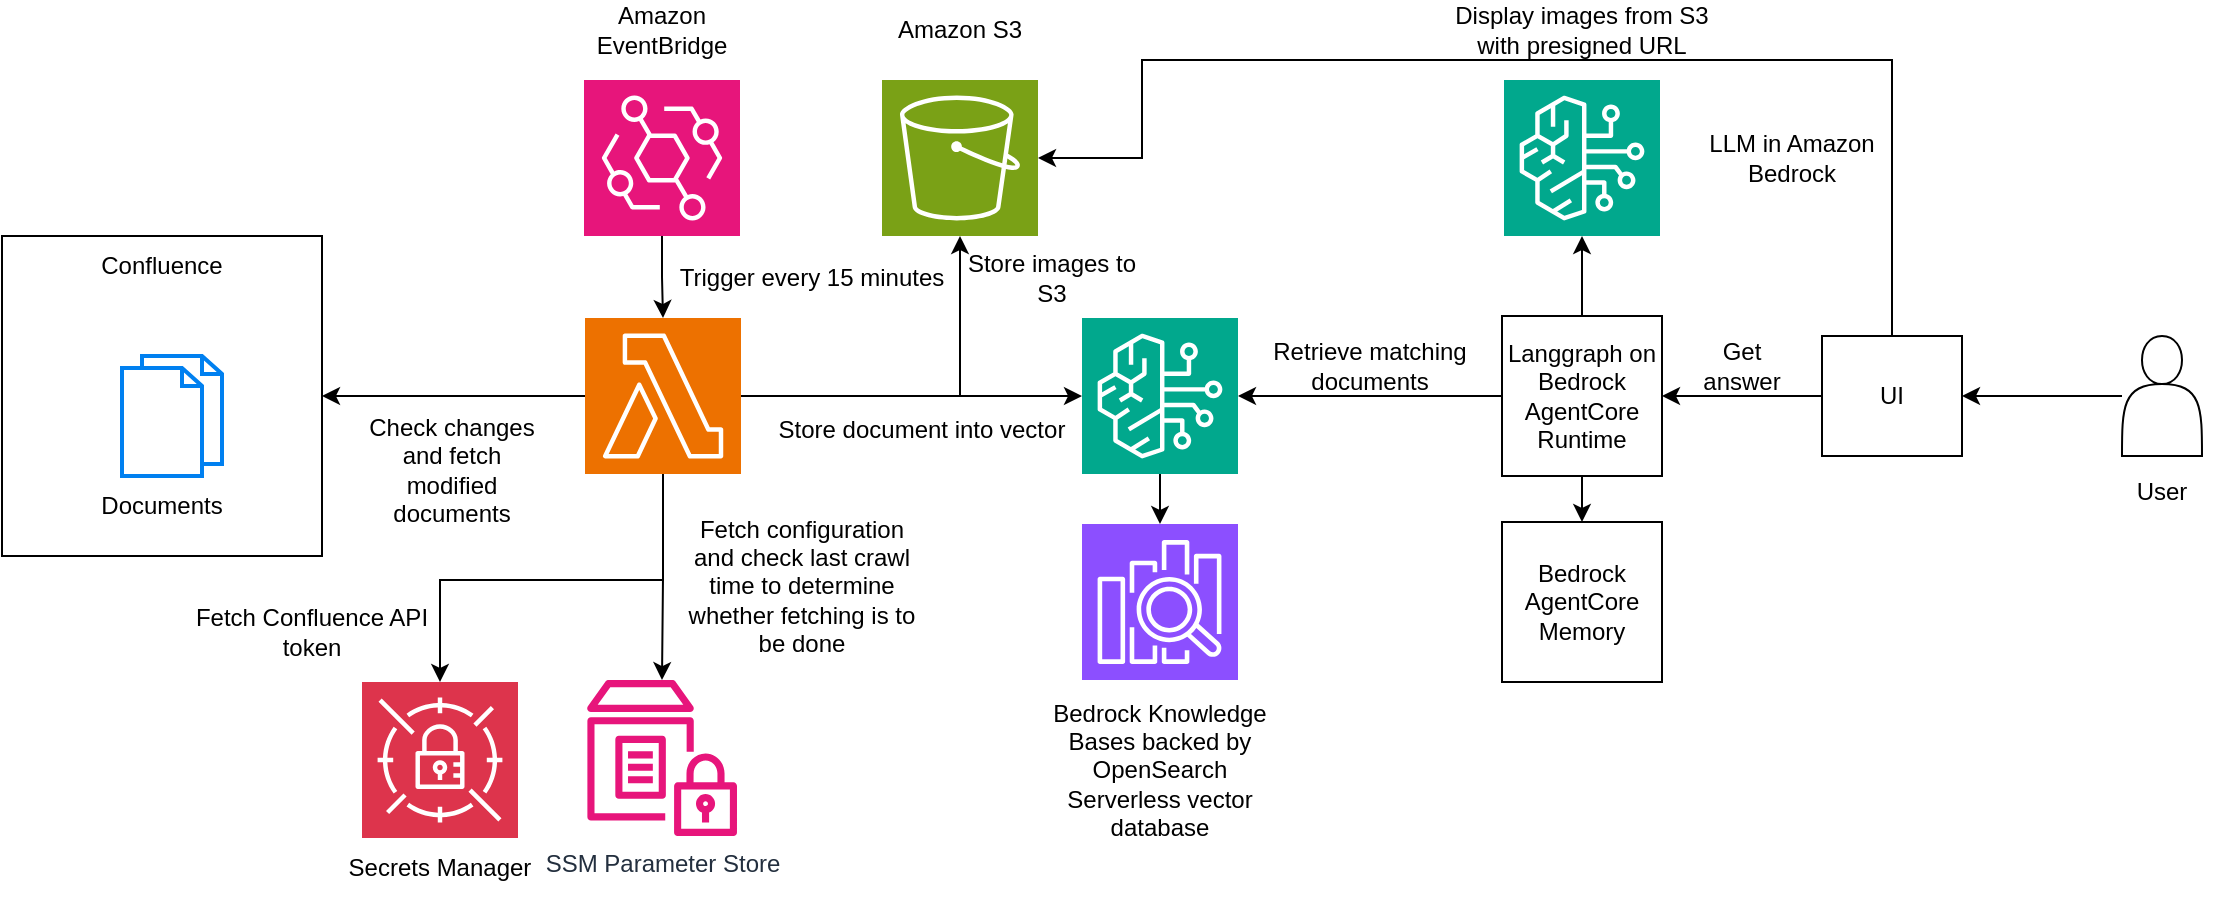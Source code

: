 <mxfile version="28.2.7">
  <diagram name="Page-1" id="lViirs-N-N4cMRjyAynd">
    <mxGraphModel dx="1018" dy="691" grid="1" gridSize="10" guides="1" tooltips="1" connect="1" arrows="1" fold="1" page="1" pageScale="1" pageWidth="850" pageHeight="1100" math="0" shadow="0">
      <root>
        <mxCell id="0" />
        <mxCell id="1" parent="0" />
        <mxCell id="7NhKazvvRvAiaTGZIOiZ-1" value="" style="rounded=0;whiteSpace=wrap;html=1;" vertex="1" parent="1">
          <mxGeometry x="50" y="178" width="160" height="160" as="geometry" />
        </mxCell>
        <mxCell id="7NhKazvvRvAiaTGZIOiZ-2" value="" style="html=1;verticalLabelPosition=bottom;align=center;labelBackgroundColor=#ffffff;verticalAlign=top;strokeWidth=2;strokeColor=#0080F0;shadow=0;dashed=0;shape=mxgraph.ios7.icons.documents;" vertex="1" parent="1">
          <mxGeometry x="110" y="238" width="50" height="60" as="geometry" />
        </mxCell>
        <mxCell id="7NhKazvvRvAiaTGZIOiZ-3" value="Confluence" style="text;html=1;strokeColor=none;fillColor=none;align=center;verticalAlign=middle;whiteSpace=wrap;rounded=0;" vertex="1" parent="1">
          <mxGeometry x="100" y="178" width="60" height="30" as="geometry" />
        </mxCell>
        <mxCell id="7NhKazvvRvAiaTGZIOiZ-4" value="Documents" style="text;html=1;strokeColor=none;fillColor=none;align=center;verticalAlign=middle;whiteSpace=wrap;rounded=0;" vertex="1" parent="1">
          <mxGeometry x="100" y="298" width="60" height="30" as="geometry" />
        </mxCell>
        <mxCell id="7NhKazvvRvAiaTGZIOiZ-5" style="edgeStyle=orthogonalEdgeStyle;rounded=0;orthogonalLoop=1;jettySize=auto;html=1;" edge="1" parent="1" source="7NhKazvvRvAiaTGZIOiZ-7" target="7NhKazvvRvAiaTGZIOiZ-11">
          <mxGeometry relative="1" as="geometry" />
        </mxCell>
        <mxCell id="7NhKazvvRvAiaTGZIOiZ-6" style="edgeStyle=orthogonalEdgeStyle;rounded=0;orthogonalLoop=1;jettySize=auto;html=1;" edge="1" parent="1" source="7NhKazvvRvAiaTGZIOiZ-7" target="7NhKazvvRvAiaTGZIOiZ-1">
          <mxGeometry relative="1" as="geometry" />
        </mxCell>
        <mxCell id="7NhKazvvRvAiaTGZIOiZ-15" style="edgeStyle=orthogonalEdgeStyle;rounded=0;orthogonalLoop=1;jettySize=auto;html=1;" edge="1" parent="1" source="7NhKazvvRvAiaTGZIOiZ-7" target="7NhKazvvRvAiaTGZIOiZ-14">
          <mxGeometry relative="1" as="geometry" />
        </mxCell>
        <mxCell id="7NhKazvvRvAiaTGZIOiZ-21" style="edgeStyle=orthogonalEdgeStyle;rounded=0;orthogonalLoop=1;jettySize=auto;html=1;" edge="1" parent="1" source="7NhKazvvRvAiaTGZIOiZ-7" target="7NhKazvvRvAiaTGZIOiZ-20">
          <mxGeometry relative="1" as="geometry" />
        </mxCell>
        <mxCell id="7NhKazvvRvAiaTGZIOiZ-44" style="edgeStyle=orthogonalEdgeStyle;rounded=0;orthogonalLoop=1;jettySize=auto;html=1;" edge="1" parent="1" source="7NhKazvvRvAiaTGZIOiZ-7" target="7NhKazvvRvAiaTGZIOiZ-43">
          <mxGeometry relative="1" as="geometry">
            <Array as="points">
              <mxPoint x="381" y="350" />
              <mxPoint x="269" y="350" />
            </Array>
          </mxGeometry>
        </mxCell>
        <mxCell id="7NhKazvvRvAiaTGZIOiZ-7" value="" style="sketch=0;points=[[0,0,0],[0.25,0,0],[0.5,0,0],[0.75,0,0],[1,0,0],[0,1,0],[0.25,1,0],[0.5,1,0],[0.75,1,0],[1,1,0],[0,0.25,0],[0,0.5,0],[0,0.75,0],[1,0.25,0],[1,0.5,0],[1,0.75,0]];outlineConnect=0;fontColor=#232F3E;fillColor=#ED7100;strokeColor=#ffffff;dashed=0;verticalLabelPosition=bottom;verticalAlign=top;align=center;html=1;fontSize=12;fontStyle=0;aspect=fixed;shape=mxgraph.aws4.resourceIcon;resIcon=mxgraph.aws4.lambda;" vertex="1" parent="1">
          <mxGeometry x="341.5" y="219" width="78" height="78" as="geometry" />
        </mxCell>
        <mxCell id="7NhKazvvRvAiaTGZIOiZ-8" style="edgeStyle=orthogonalEdgeStyle;rounded=0;orthogonalLoop=1;jettySize=auto;html=1;entryX=0.5;entryY=0;entryDx=0;entryDy=0;entryPerimeter=0;" edge="1" parent="1" source="7NhKazvvRvAiaTGZIOiZ-9" target="7NhKazvvRvAiaTGZIOiZ-7">
          <mxGeometry relative="1" as="geometry" />
        </mxCell>
        <mxCell id="7NhKazvvRvAiaTGZIOiZ-9" value="" style="sketch=0;points=[[0,0,0],[0.25,0,0],[0.5,0,0],[0.75,0,0],[1,0,0],[0,1,0],[0.25,1,0],[0.5,1,0],[0.75,1,0],[1,1,0],[0,0.25,0],[0,0.5,0],[0,0.75,0],[1,0.25,0],[1,0.5,0],[1,0.75,0]];outlineConnect=0;fontColor=#232F3E;fillColor=#E7157B;strokeColor=#ffffff;dashed=0;verticalLabelPosition=bottom;verticalAlign=top;align=center;html=1;fontSize=12;fontStyle=0;aspect=fixed;shape=mxgraph.aws4.resourceIcon;resIcon=mxgraph.aws4.eventbridge;" vertex="1" parent="1">
          <mxGeometry x="341" y="100" width="78" height="78" as="geometry" />
        </mxCell>
        <mxCell id="7NhKazvvRvAiaTGZIOiZ-10" value="Trigger every 15 minutes" style="text;html=1;strokeColor=none;fillColor=none;align=center;verticalAlign=middle;whiteSpace=wrap;rounded=0;" vertex="1" parent="1">
          <mxGeometry x="370" y="184" width="170" height="30" as="geometry" />
        </mxCell>
        <mxCell id="7NhKazvvRvAiaTGZIOiZ-11" value="SSM Parameter Store" style="sketch=0;outlineConnect=0;fontColor=#232F3E;gradientColor=none;fillColor=#E7157B;strokeColor=none;dashed=0;verticalLabelPosition=bottom;verticalAlign=top;align=center;html=1;fontSize=12;fontStyle=0;aspect=fixed;pointerEvents=1;shape=mxgraph.aws4.parameter_store;" vertex="1" parent="1">
          <mxGeometry x="342.5" y="400" width="75" height="78" as="geometry" />
        </mxCell>
        <mxCell id="7NhKazvvRvAiaTGZIOiZ-12" value="Fetch configuration and check last crawl time to determine whether fetching is to be done" style="text;html=1;strokeColor=none;fillColor=none;align=center;verticalAlign=middle;whiteSpace=wrap;rounded=0;" vertex="1" parent="1">
          <mxGeometry x="390" y="338" width="120" height="30" as="geometry" />
        </mxCell>
        <mxCell id="7NhKazvvRvAiaTGZIOiZ-13" value="Check changes and fetch modified documents" style="text;html=1;strokeColor=none;fillColor=none;align=center;verticalAlign=middle;whiteSpace=wrap;rounded=0;" vertex="1" parent="1">
          <mxGeometry x="230" y="280" width="90" height="30" as="geometry" />
        </mxCell>
        <mxCell id="7NhKazvvRvAiaTGZIOiZ-14" value="" style="sketch=0;points=[[0,0,0],[0.25,0,0],[0.5,0,0],[0.75,0,0],[1,0,0],[0,1,0],[0.25,1,0],[0.5,1,0],[0.75,1,0],[1,1,0],[0,0.25,0],[0,0.5,0],[0,0.75,0],[1,0.25,0],[1,0.5,0],[1,0.75,0]];outlineConnect=0;fontColor=#232F3E;fillColor=#01A88D;strokeColor=#ffffff;dashed=0;verticalLabelPosition=bottom;verticalAlign=top;align=center;html=1;fontSize=12;fontStyle=0;aspect=fixed;shape=mxgraph.aws4.resourceIcon;resIcon=mxgraph.aws4.bedrock;" vertex="1" parent="1">
          <mxGeometry x="590" y="219" width="78" height="78" as="geometry" />
        </mxCell>
        <mxCell id="7NhKazvvRvAiaTGZIOiZ-16" value="Bedrock Knowledge Bases backed by OpenSearch Serverless vector database" style="text;html=1;whiteSpace=wrap;strokeColor=none;fillColor=none;align=center;verticalAlign=middle;rounded=0;" vertex="1" parent="1">
          <mxGeometry x="574" y="430" width="110" height="30" as="geometry" />
        </mxCell>
        <mxCell id="7NhKazvvRvAiaTGZIOiZ-17" value="" style="sketch=0;points=[[0,0,0],[0.25,0,0],[0.5,0,0],[0.75,0,0],[1,0,0],[0,1,0],[0.25,1,0],[0.5,1,0],[0.75,1,0],[1,1,0],[0,0.25,0],[0,0.5,0],[0,0.75,0],[1,0.25,0],[1,0.5,0],[1,0.75,0]];outlineConnect=0;fontColor=#232F3E;fillColor=#8C4FFF;strokeColor=#ffffff;dashed=0;verticalLabelPosition=bottom;verticalAlign=top;align=center;html=1;fontSize=12;fontStyle=0;aspect=fixed;shape=mxgraph.aws4.resourceIcon;resIcon=mxgraph.aws4.elasticsearch_service;" vertex="1" parent="1">
          <mxGeometry x="590" y="322" width="78" height="78" as="geometry" />
        </mxCell>
        <mxCell id="7NhKazvvRvAiaTGZIOiZ-18" style="edgeStyle=orthogonalEdgeStyle;rounded=0;orthogonalLoop=1;jettySize=auto;html=1;entryX=0.5;entryY=0;entryDx=0;entryDy=0;entryPerimeter=0;" edge="1" parent="1" source="7NhKazvvRvAiaTGZIOiZ-14" target="7NhKazvvRvAiaTGZIOiZ-17">
          <mxGeometry relative="1" as="geometry" />
        </mxCell>
        <mxCell id="7NhKazvvRvAiaTGZIOiZ-19" value="Store document into vector" style="text;html=1;strokeColor=none;fillColor=none;align=center;verticalAlign=middle;whiteSpace=wrap;rounded=0;" vertex="1" parent="1">
          <mxGeometry x="425" y="260" width="170" height="30" as="geometry" />
        </mxCell>
        <mxCell id="7NhKazvvRvAiaTGZIOiZ-20" value="" style="sketch=0;points=[[0,0,0],[0.25,0,0],[0.5,0,0],[0.75,0,0],[1,0,0],[0,1,0],[0.25,1,0],[0.5,1,0],[0.75,1,0],[1,1,0],[0,0.25,0],[0,0.5,0],[0,0.75,0],[1,0.25,0],[1,0.5,0],[1,0.75,0]];outlineConnect=0;fontColor=#232F3E;fillColor=#7AA116;strokeColor=#ffffff;dashed=0;verticalLabelPosition=bottom;verticalAlign=top;align=center;html=1;fontSize=12;fontStyle=0;aspect=fixed;shape=mxgraph.aws4.resourceIcon;resIcon=mxgraph.aws4.s3;" vertex="1" parent="1">
          <mxGeometry x="490" y="100" width="78" height="78" as="geometry" />
        </mxCell>
        <mxCell id="7NhKazvvRvAiaTGZIOiZ-22" value="Store images to S3" style="text;html=1;whiteSpace=wrap;strokeColor=none;fillColor=none;align=center;verticalAlign=middle;rounded=0;" vertex="1" parent="1">
          <mxGeometry x="530" y="184" width="90" height="30" as="geometry" />
        </mxCell>
        <mxCell id="7NhKazvvRvAiaTGZIOiZ-24" value="Amazon EventBridge" style="text;html=1;whiteSpace=wrap;strokeColor=none;fillColor=none;align=center;verticalAlign=middle;rounded=0;" vertex="1" parent="1">
          <mxGeometry x="335" y="60" width="90" height="30" as="geometry" />
        </mxCell>
        <mxCell id="7NhKazvvRvAiaTGZIOiZ-25" value="Amazon S3" style="text;html=1;whiteSpace=wrap;strokeColor=none;fillColor=none;align=center;verticalAlign=middle;rounded=0;" vertex="1" parent="1">
          <mxGeometry x="484" y="60" width="90" height="30" as="geometry" />
        </mxCell>
        <mxCell id="7NhKazvvRvAiaTGZIOiZ-30" style="edgeStyle=orthogonalEdgeStyle;rounded=0;orthogonalLoop=1;jettySize=auto;html=1;" edge="1" parent="1" source="7NhKazvvRvAiaTGZIOiZ-26" target="7NhKazvvRvAiaTGZIOiZ-29">
          <mxGeometry relative="1" as="geometry" />
        </mxCell>
        <mxCell id="7NhKazvvRvAiaTGZIOiZ-33" style="edgeStyle=orthogonalEdgeStyle;rounded=0;orthogonalLoop=1;jettySize=auto;html=1;" edge="1" parent="1" source="7NhKazvvRvAiaTGZIOiZ-26" target="7NhKazvvRvAiaTGZIOiZ-31">
          <mxGeometry relative="1" as="geometry" />
        </mxCell>
        <mxCell id="7NhKazvvRvAiaTGZIOiZ-26" value="Langgraph on Bedrock AgentCore Runtime" style="whiteSpace=wrap;html=1;aspect=fixed;" vertex="1" parent="1">
          <mxGeometry x="800" y="218" width="80" height="80" as="geometry" />
        </mxCell>
        <mxCell id="7NhKazvvRvAiaTGZIOiZ-28" style="edgeStyle=orthogonalEdgeStyle;rounded=0;orthogonalLoop=1;jettySize=auto;html=1;entryX=1;entryY=0.5;entryDx=0;entryDy=0;entryPerimeter=0;" edge="1" parent="1" source="7NhKazvvRvAiaTGZIOiZ-26" target="7NhKazvvRvAiaTGZIOiZ-14">
          <mxGeometry relative="1" as="geometry" />
        </mxCell>
        <mxCell id="7NhKazvvRvAiaTGZIOiZ-29" value="Bedrock AgentCore Memory" style="whiteSpace=wrap;html=1;aspect=fixed;" vertex="1" parent="1">
          <mxGeometry x="800" y="321" width="80" height="80" as="geometry" />
        </mxCell>
        <mxCell id="7NhKazvvRvAiaTGZIOiZ-31" value="" style="sketch=0;points=[[0,0,0],[0.25,0,0],[0.5,0,0],[0.75,0,0],[1,0,0],[0,1,0],[0.25,1,0],[0.5,1,0],[0.75,1,0],[1,1,0],[0,0.25,0],[0,0.5,0],[0,0.75,0],[1,0.25,0],[1,0.5,0],[1,0.75,0]];outlineConnect=0;fontColor=#232F3E;fillColor=#01A88D;strokeColor=#ffffff;dashed=0;verticalLabelPosition=bottom;verticalAlign=top;align=center;html=1;fontSize=12;fontStyle=0;aspect=fixed;shape=mxgraph.aws4.resourceIcon;resIcon=mxgraph.aws4.bedrock;" vertex="1" parent="1">
          <mxGeometry x="801" y="100" width="78" height="78" as="geometry" />
        </mxCell>
        <mxCell id="7NhKazvvRvAiaTGZIOiZ-32" value="LLM in Amazon Bedrock" style="text;html=1;whiteSpace=wrap;strokeColor=none;fillColor=none;align=center;verticalAlign=middle;rounded=0;" vertex="1" parent="1">
          <mxGeometry x="890" y="124" width="110" height="30" as="geometry" />
        </mxCell>
        <mxCell id="7NhKazvvRvAiaTGZIOiZ-37" style="edgeStyle=orthogonalEdgeStyle;rounded=0;orthogonalLoop=1;jettySize=auto;html=1;" edge="1" parent="1" source="7NhKazvvRvAiaTGZIOiZ-34" target="7NhKazvvRvAiaTGZIOiZ-26">
          <mxGeometry relative="1" as="geometry" />
        </mxCell>
        <mxCell id="7NhKazvvRvAiaTGZIOiZ-39" style="edgeStyle=orthogonalEdgeStyle;rounded=0;orthogonalLoop=1;jettySize=auto;html=1;entryX=1;entryY=0.5;entryDx=0;entryDy=0;entryPerimeter=0;" edge="1" parent="1" source="7NhKazvvRvAiaTGZIOiZ-34" target="7NhKazvvRvAiaTGZIOiZ-20">
          <mxGeometry relative="1" as="geometry">
            <Array as="points">
              <mxPoint x="995" y="90" />
              <mxPoint x="620" y="90" />
              <mxPoint x="620" y="139" />
            </Array>
          </mxGeometry>
        </mxCell>
        <mxCell id="7NhKazvvRvAiaTGZIOiZ-34" value="UI" style="rounded=0;whiteSpace=wrap;html=1;" vertex="1" parent="1">
          <mxGeometry x="960" y="228" width="70" height="60" as="geometry" />
        </mxCell>
        <mxCell id="7NhKazvvRvAiaTGZIOiZ-38" style="edgeStyle=orthogonalEdgeStyle;rounded=0;orthogonalLoop=1;jettySize=auto;html=1;entryX=1;entryY=0.5;entryDx=0;entryDy=0;" edge="1" parent="1" source="7NhKazvvRvAiaTGZIOiZ-35" target="7NhKazvvRvAiaTGZIOiZ-34">
          <mxGeometry relative="1" as="geometry" />
        </mxCell>
        <mxCell id="7NhKazvvRvAiaTGZIOiZ-35" value="" style="shape=actor;whiteSpace=wrap;html=1;" vertex="1" parent="1">
          <mxGeometry x="1110" y="228" width="40" height="60" as="geometry" />
        </mxCell>
        <mxCell id="7NhKazvvRvAiaTGZIOiZ-36" value="User" style="text;html=1;whiteSpace=wrap;strokeColor=none;fillColor=none;align=center;verticalAlign=middle;rounded=0;" vertex="1" parent="1">
          <mxGeometry x="1100" y="291" width="60" height="30" as="geometry" />
        </mxCell>
        <mxCell id="7NhKazvvRvAiaTGZIOiZ-40" value="Display images from S3 with presigned URL" style="text;html=1;whiteSpace=wrap;strokeColor=none;fillColor=none;align=center;verticalAlign=middle;rounded=0;" vertex="1" parent="1">
          <mxGeometry x="770" y="60" width="140" height="30" as="geometry" />
        </mxCell>
        <mxCell id="7NhKazvvRvAiaTGZIOiZ-41" value="Retrieve matching documents" style="text;html=1;whiteSpace=wrap;strokeColor=none;fillColor=none;align=center;verticalAlign=middle;rounded=0;" vertex="1" parent="1">
          <mxGeometry x="684" y="228" width="100" height="30" as="geometry" />
        </mxCell>
        <mxCell id="7NhKazvvRvAiaTGZIOiZ-42" value="Get answer" style="text;html=1;whiteSpace=wrap;strokeColor=none;fillColor=none;align=center;verticalAlign=middle;rounded=0;" vertex="1" parent="1">
          <mxGeometry x="890" y="228" width="60" height="30" as="geometry" />
        </mxCell>
        <mxCell id="7NhKazvvRvAiaTGZIOiZ-43" value="" style="sketch=0;points=[[0,0,0],[0.25,0,0],[0.5,0,0],[0.75,0,0],[1,0,0],[0,1,0],[0.25,1,0],[0.5,1,0],[0.75,1,0],[1,1,0],[0,0.25,0],[0,0.5,0],[0,0.75,0],[1,0.25,0],[1,0.5,0],[1,0.75,0]];outlineConnect=0;fontColor=#232F3E;fillColor=#DD344C;strokeColor=#ffffff;dashed=0;verticalLabelPosition=bottom;verticalAlign=top;align=center;html=1;fontSize=12;fontStyle=0;aspect=fixed;shape=mxgraph.aws4.resourceIcon;resIcon=mxgraph.aws4.secrets_manager;" vertex="1" parent="1">
          <mxGeometry x="230" y="401" width="78" height="78" as="geometry" />
        </mxCell>
        <mxCell id="7NhKazvvRvAiaTGZIOiZ-45" value="Fetch Confluence API token" style="text;html=1;strokeColor=none;fillColor=none;align=center;verticalAlign=middle;whiteSpace=wrap;rounded=0;" vertex="1" parent="1">
          <mxGeometry x="145" y="361" width="120" height="30" as="geometry" />
        </mxCell>
        <mxCell id="7NhKazvvRvAiaTGZIOiZ-46" value="Secrets Manager" style="text;html=1;strokeColor=none;fillColor=none;align=center;verticalAlign=middle;whiteSpace=wrap;rounded=0;" vertex="1" parent="1">
          <mxGeometry x="209" y="479" width="120" height="30" as="geometry" />
        </mxCell>
      </root>
    </mxGraphModel>
  </diagram>
</mxfile>
